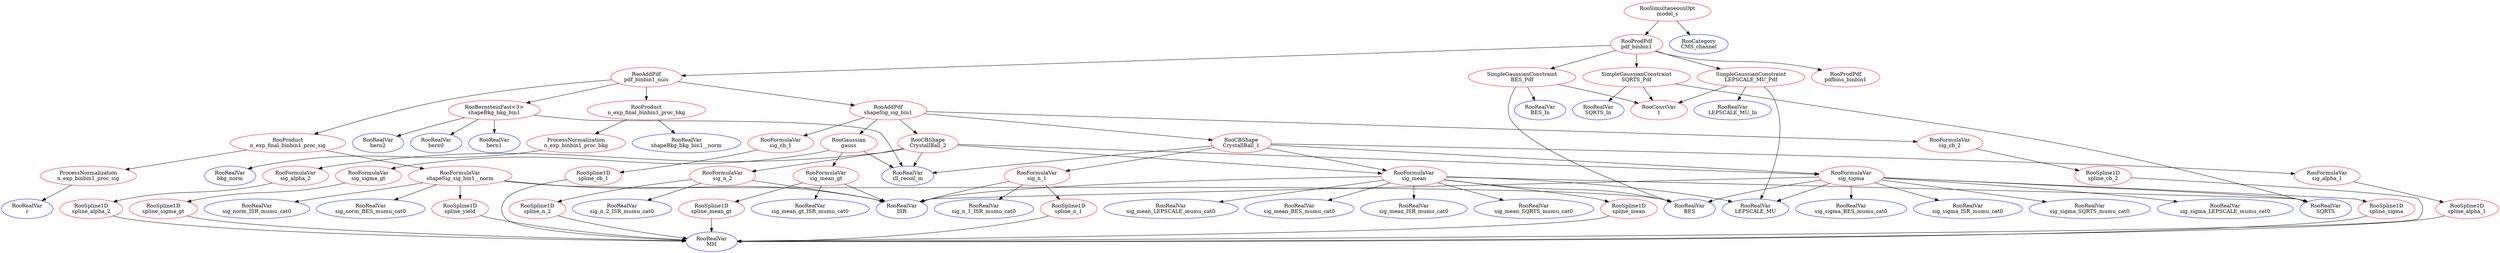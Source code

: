 digraph model_s{
"model_s" [ color=red, label="RooSimultaneousOpt\nmodel_s"];
"pdf_binbin1" [ color=red, label="RooProdPdf\npdf_binbin1"];
"pdf_binbin1_nuis" [ color=red, label="RooAddPdf\npdf_binbin1_nuis"];
"shapeSig_sig_bin1" [ color=red, label="RooAddPdf\nshapeSig_sig_bin1"];
"CrystallBall_1" [ color=red, label="RooCBShape\nCrystallBall_1"];
"sig_mean" [ color=red, label="RooFormulaVar\nsig_mean"];
"spline_mean" [ color=red, label="RooSpline1D\nspline_mean"];
"MH" [ color=blue, label="RooRealVar\nMH"];
"sig_mean_BES_mumu_cat0" [ color=blue, label="RooRealVar\nsig_mean_BES_mumu_cat0"];
"sig_mean_ISR_mumu_cat0" [ color=blue, label="RooRealVar\nsig_mean_ISR_mumu_cat0"];
"sig_mean_SQRTS_mumu_cat0" [ color=blue, label="RooRealVar\nsig_mean_SQRTS_mumu_cat0"];
"sig_mean_LEPSCALE_mumu_cat0" [ color=blue, label="RooRealVar\nsig_mean_LEPSCALE_mumu_cat0"];
"SQRTS" [ color=blue, label="RooRealVar\nSQRTS"];
"LEPSCALE_MU" [ color=blue, label="RooRealVar\nLEPSCALE_MU"];
"BES" [ color=blue, label="RooRealVar\nBES"];
"ISR" [ color=blue, label="RooRealVar\nISR"];
"sig_sigma" [ color=red, label="RooFormulaVar\nsig_sigma"];
"spline_sigma" [ color=red, label="RooSpline1D\nspline_sigma"];
"sig_sigma_BES_mumu_cat0" [ color=blue, label="RooRealVar\nsig_sigma_BES_mumu_cat0"];
"sig_sigma_ISR_mumu_cat0" [ color=blue, label="RooRealVar\nsig_sigma_ISR_mumu_cat0"];
"sig_sigma_SQRTS_mumu_cat0" [ color=blue, label="RooRealVar\nsig_sigma_SQRTS_mumu_cat0"];
"sig_sigma_LEPSCALE_mumu_cat0" [ color=blue, label="RooRealVar\nsig_sigma_LEPSCALE_mumu_cat0"];
"sig_alpha_1" [ color=red, label="RooFormulaVar\nsig_alpha_1"];
"spline_alpha_1" [ color=red, label="RooSpline1D\nspline_alpha_1"];
"sig_n_1" [ color=red, label="RooFormulaVar\nsig_n_1"];
"spline_n_1" [ color=red, label="RooSpline1D\nspline_n_1"];
"sig_n_1_ISR_mumu_cat0" [ color=blue, label="RooRealVar\nsig_n_1_ISR_mumu_cat0"];
"zll_recoil_m" [ color=blue, label="RooRealVar\nzll_recoil_m"];
"sig_cb_1" [ color=red, label="RooFormulaVar\nsig_cb_1"];
"spline_cb_1" [ color=red, label="RooSpline1D\nspline_cb_1"];
"CrystallBall_2" [ color=red, label="RooCBShape\nCrystallBall_2"];
"sig_alpha_2" [ color=red, label="RooFormulaVar\nsig_alpha_2"];
"spline_alpha_2" [ color=red, label="RooSpline1D\nspline_alpha_2"];
"sig_n_2" [ color=red, label="RooFormulaVar\nsig_n_2"];
"spline_n_2" [ color=red, label="RooSpline1D\nspline_n_2"];
"sig_n_2_ISR_mumu_cat0" [ color=blue, label="RooRealVar\nsig_n_2_ISR_mumu_cat0"];
"sig_cb_2" [ color=red, label="RooFormulaVar\nsig_cb_2"];
"spline_cb_2" [ color=red, label="RooSpline1D\nspline_cb_2"];
"gauss" [ color=red, label="RooGaussian\ngauss"];
"sig_mean_gt" [ color=red, label="RooFormulaVar\nsig_mean_gt"];
"spline_mean_gt" [ color=red, label="RooSpline1D\nspline_mean_gt"];
"sig_mean_gt_ISR_mumu_cat0" [ color=blue, label="RooRealVar\nsig_mean_gt_ISR_mumu_cat0"];
"sig_sigma_gt" [ color=red, label="RooFormulaVar\nsig_sigma_gt"];
"spline_sigma_gt" [ color=red, label="RooSpline1D\nspline_sigma_gt"];
"n_exp_final_binbin1_proc_sig" [ color=red, label="RooProduct\nn_exp_final_binbin1_proc_sig"];
"n_exp_binbin1_proc_sig" [ color=red, label="ProcessNormalization\nn_exp_binbin1_proc_sig"];
"r" [ color=blue, label="RooRealVar\nr"];
"shapeSig_sig_bin1__norm" [ color=red, label="RooFormulaVar\nshapeSig_sig_bin1__norm"];
"spline_yield" [ color=red, label="RooSpline1D\nspline_yield"];
"sig_norm_BES_mumu_cat0" [ color=blue, label="RooRealVar\nsig_norm_BES_mumu_cat0"];
"sig_norm_ISR_mumu_cat0" [ color=blue, label="RooRealVar\nsig_norm_ISR_mumu_cat0"];
"shapeBkg_bkg_bin1" [ color=red, label="RooBernsteinFast<3>\nshapeBkg_bkg_bin1"];
"bern0" [ color=blue, label="RooRealVar\nbern0"];
"bern1" [ color=blue, label="RooRealVar\nbern1"];
"bern2" [ color=blue, label="RooRealVar\nbern2"];
"n_exp_final_binbin1_proc_bkg" [ color=red, label="RooProduct\nn_exp_final_binbin1_proc_bkg"];
"n_exp_binbin1_proc_bkg" [ color=red, label="ProcessNormalization\nn_exp_binbin1_proc_bkg"];
"bkg_norm" [ color=blue, label="RooRealVar\nbkg_norm"];
"shapeBkg_bkg_bin1__norm" [ color=blue, label="RooRealVar\nshapeBkg_bkg_bin1__norm"];
"pdfbins_binbin1" [ color=red, label="RooProdPdf\npdfbins_binbin1"];
"SQRTS_Pdf" [ color=red, label="SimpleGaussianConstraint\nSQRTS_Pdf"];
"SQRTS_In" [ color=blue, label="RooRealVar\nSQRTS_In"];
"1" [ color=red, label="RooConstVar\n1"];
"LEPSCALE_MU_Pdf" [ color=red, label="SimpleGaussianConstraint\nLEPSCALE_MU_Pdf"];
"LEPSCALE_MU_In" [ color=blue, label="RooRealVar\nLEPSCALE_MU_In"];
"BES_Pdf" [ color=red, label="SimpleGaussianConstraint\nBES_Pdf"];
"BES_In" [ color=blue, label="RooRealVar\nBES_In"];
"CMS_channel" [ color=blue, label="RooCategory\nCMS_channel"];
"BES_Pdf" -> "BES";
"BES_Pdf" -> "BES_In";
"BES_Pdf" -> "1";
"shapeSig_sig_bin1__norm" -> "spline_yield";
"shapeSig_sig_bin1__norm" -> "BES";
"shapeSig_sig_bin1__norm" -> "sig_norm_BES_mumu_cat0";
"shapeSig_sig_bin1__norm" -> "ISR";
"shapeSig_sig_bin1__norm" -> "sig_norm_ISR_mumu_cat0";
"spline_yield" -> "MH";
"SQRTS_Pdf" -> "SQRTS_In";
"SQRTS_Pdf" -> "1";
"SQRTS_Pdf" -> "SQRTS";
"LEPSCALE_MU_Pdf" -> "LEPSCALE_MU";
"LEPSCALE_MU_Pdf" -> "LEPSCALE_MU_In";
"LEPSCALE_MU_Pdf" -> "1";
"n_exp_binbin1_proc_sig" -> "r";
"n_exp_binbin1_proc_bkg" -> "bkg_norm";
"pdf_binbin1" -> "BES_Pdf";
"pdf_binbin1" -> "SQRTS_Pdf";
"pdf_binbin1" -> "LEPSCALE_MU_Pdf";
"pdf_binbin1" -> "pdf_binbin1_nuis";
"pdf_binbin1" -> "pdfbins_binbin1";
"sig_alpha_1" -> "spline_alpha_1";
"spline_alpha_1" -> "MH";
"sig_n_1" -> "ISR";
"sig_n_1" -> "spline_n_1";
"sig_n_1" -> "sig_n_1_ISR_mumu_cat0";
"spline_n_1" -> "MH";
"model_s" -> "CMS_channel";
"model_s" -> "pdf_binbin1";
"spline_mean" -> "MH";
"pdf_binbin1_nuis" -> "shapeSig_sig_bin1";
"pdf_binbin1_nuis" -> "n_exp_final_binbin1_proc_sig";
"pdf_binbin1_nuis" -> "shapeBkg_bkg_bin1";
"pdf_binbin1_nuis" -> "n_exp_final_binbin1_proc_bkg";
"shapeSig_sig_bin1" -> "CrystallBall_1";
"shapeSig_sig_bin1" -> "sig_cb_1";
"shapeSig_sig_bin1" -> "CrystallBall_2";
"shapeSig_sig_bin1" -> "sig_cb_2";
"shapeSig_sig_bin1" -> "gauss";
"CrystallBall_1" -> "zll_recoil_m";
"CrystallBall_1" -> "sig_alpha_1";
"CrystallBall_1" -> "sig_n_1";
"CrystallBall_1" -> "sig_mean";
"CrystallBall_1" -> "sig_sigma";
"sig_mean" -> "BES";
"sig_mean" -> "ISR";
"sig_mean" -> "LEPSCALE_MU";
"sig_mean" -> "SQRTS";
"sig_mean" -> "spline_mean";
"sig_mean" -> "sig_mean_BES_mumu_cat0";
"sig_mean" -> "sig_mean_ISR_mumu_cat0";
"sig_mean" -> "sig_mean_SQRTS_mumu_cat0";
"sig_mean" -> "sig_mean_LEPSCALE_mumu_cat0";
"sig_cb_1" -> "spline_cb_1";
"CrystallBall_2" -> "zll_recoil_m";
"CrystallBall_2" -> "sig_mean";
"CrystallBall_2" -> "sig_alpha_2";
"CrystallBall_2" -> "sig_sigma";
"CrystallBall_2" -> "sig_n_2";
"spline_cb_1" -> "MH";
"sig_alpha_2" -> "spline_alpha_2";
"sig_sigma" -> "BES";
"sig_sigma" -> "ISR";
"sig_sigma" -> "LEPSCALE_MU";
"sig_sigma" -> "SQRTS";
"sig_sigma" -> "sig_sigma_BES_mumu_cat0";
"sig_sigma" -> "spline_sigma";
"sig_sigma" -> "sig_sigma_ISR_mumu_cat0";
"sig_sigma" -> "sig_sigma_SQRTS_mumu_cat0";
"sig_sigma" -> "sig_sigma_LEPSCALE_mumu_cat0";
"spline_sigma" -> "MH";
"spline_alpha_2" -> "MH";
"sig_n_2" -> "ISR";
"sig_n_2" -> "spline_n_2";
"sig_n_2" -> "sig_n_2_ISR_mumu_cat0";
"spline_n_2" -> "MH";
"sig_cb_2" -> "spline_cb_2";
"gauss" -> "zll_recoil_m";
"gauss" -> "sig_mean_gt";
"gauss" -> "sig_sigma_gt";
"sig_mean_gt" -> "ISR";
"sig_mean_gt" -> "spline_mean_gt";
"sig_mean_gt" -> "sig_mean_gt_ISR_mumu_cat0";
"spline_cb_2" -> "MH";
"spline_mean_gt" -> "MH";
"sig_sigma_gt" -> "spline_sigma_gt";
"spline_sigma_gt" -> "MH";
"n_exp_final_binbin1_proc_sig" -> "shapeSig_sig_bin1__norm";
"n_exp_final_binbin1_proc_sig" -> "n_exp_binbin1_proc_sig";
"shapeBkg_bkg_bin1" -> "zll_recoil_m";
"shapeBkg_bkg_bin1" -> "bern0";
"shapeBkg_bkg_bin1" -> "bern1";
"shapeBkg_bkg_bin1" -> "bern2";
"n_exp_final_binbin1_proc_bkg" -> "shapeBkg_bkg_bin1__norm";
"n_exp_final_binbin1_proc_bkg" -> "n_exp_binbin1_proc_bkg";
}

